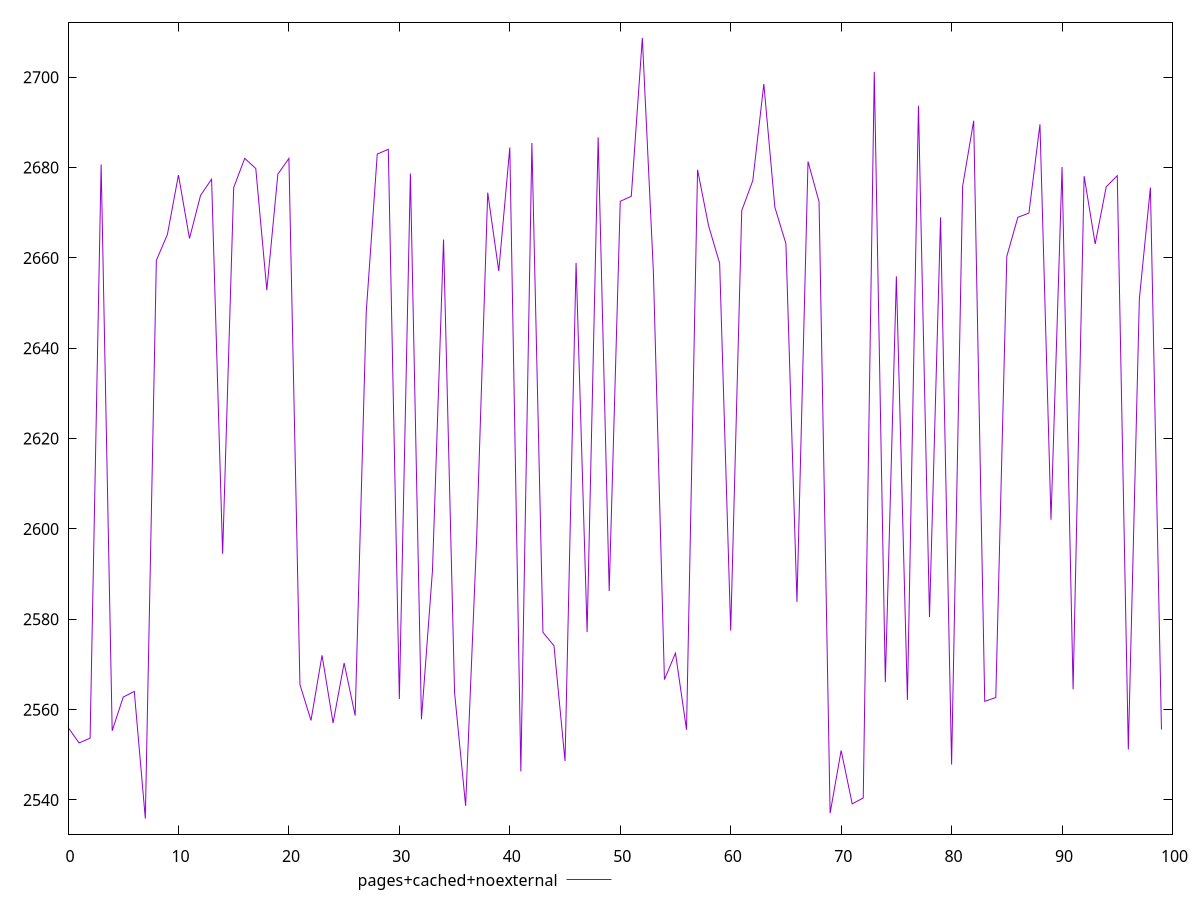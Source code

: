 $_pagesCachedNoexternal <<EOF
2556.0748562701433
2552.636493232886
2553.6707303056264
2680.7050852068905
2555.319737204547
2562.780966046617
2564.0441069298686
2535.8910934574023
2659.454031847287
2665.1970223368407
2678.3595339992753
2664.3172216072167
2673.849289757615
2677.435547456665
2594.4948986982276
2675.5766450414403
2682.046768441598
2679.7990169031955
2652.879780155217
2678.553074940021
2682.0307800341675
2565.5413066463466
2557.609351900871
2572.034736105286
2557.0373197819763
2570.315460603451
2558.679055275209
2647.897187222247
2683.0030723373025
2684.059010287862
2562.3407850711887
2678.6755707067746
2557.856446709888
2590.8205877883784
2664.0709646335476
2563.7349727828905
2538.7091071380655
2597.9750077496046
2674.461380221601
2657.109691798353
2684.4527157860607
2546.3293629055843
2685.450989006483
2577.112441156031
2574.1361314727046
2548.624666851664
2658.900001397914
2577.1776131415377
2686.715362084708
2586.2458105260343
2672.543160066502
2673.6514540595863
2708.7153539910373
2656.989375343991
2566.6502841810425
2572.5087949061617
2555.5307659303585
2679.5107852702877
2667.098274569821
2658.8368377564725
2577.4806761189384
2670.492570338453
2677.1225439208533
2698.518953410298
2671.2025577348227
2663.151284161009
2583.861391436438
2681.3459953717675
2672.424333638226
2537.0509359193206
2550.9592490762134
2539.1449610053096
2540.451984061168
2701.198737714373
2566.0699971182485
2655.9226126346794
2562.165065460215
2693.6875593345017
2580.483133315085
2668.9719733740285
2547.846047447946
2675.9086631557307
2690.3693646710735
2561.8344356088683
2562.6823182158346
2660.379873957428
2669.006646223083
2669.927440014781
2689.5811500788877
2602.0475242917546
2680.1271677249947
2564.5008504856655
2678.101785863176
2663.099511168169
2675.761105516611
2678.2093270707155
2551.156428565564
2650.9658338562995
2675.6046984548534
2555.604571353092
EOF
$_pagesCachedNoexternalNojs <<EOF
EOF
set key outside below
set terminal pngcairo
set output "report_00006_2020-11-02T20-21-41.718Z/speed-index/speed-index_pages+cached+noexternal_pages+cached+noexternal+nojs.png"
set yrange [2532.4346082467296:2712.17183920171]
plot $_pagesCachedNoexternal title "pages+cached+noexternal" with line ,$_pagesCachedNoexternalNojs title "pages+cached+noexternal+nojs" with line ,